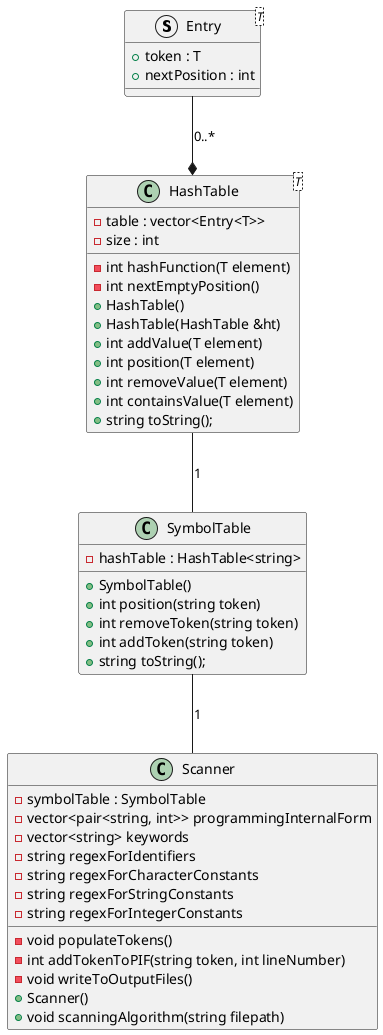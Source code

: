 @startuml


struct Entry<T> {
    + token : T
    + nextPosition : int
}


class HashTable<T>{
    - table : vector<Entry<T>>
    - size : int
    - int hashFunction(T element)
    - int nextEmptyPosition()
    + HashTable()
    + HashTable(HashTable &ht)
    + int addValue(T element)
    + int position(T element)
    + int removeValue(T element)
    + int containsValue(T element)
    + string toString();
}

class SymbolTable{
    - hashTable : HashTable<string>
    + SymbolTable()
    + int position(string token)
    + int removeToken(string token)
    + int addToken(string token)
    + string toString();
}

class Scanner{
    - symbolTable : SymbolTable
    - vector<pair<string, int>> programmingInternalForm
    - vector<string> keywords
    - string regexForIdentifiers
    - string regexForCharacterConstants
    - string regexForStringConstants
    - string regexForIntegerConstants
    - void populateTokens()
    - int addTokenToPIF(string token, int lineNumber)
    - void writeToOutputFiles()
    + Scanner()
    + void scanningAlgorithm(string filepath)
}

SymbolTable -- Scanner : 1
HashTable -- SymbolTable : 1

Entry --*  HashTable : 0..*






@enduml
